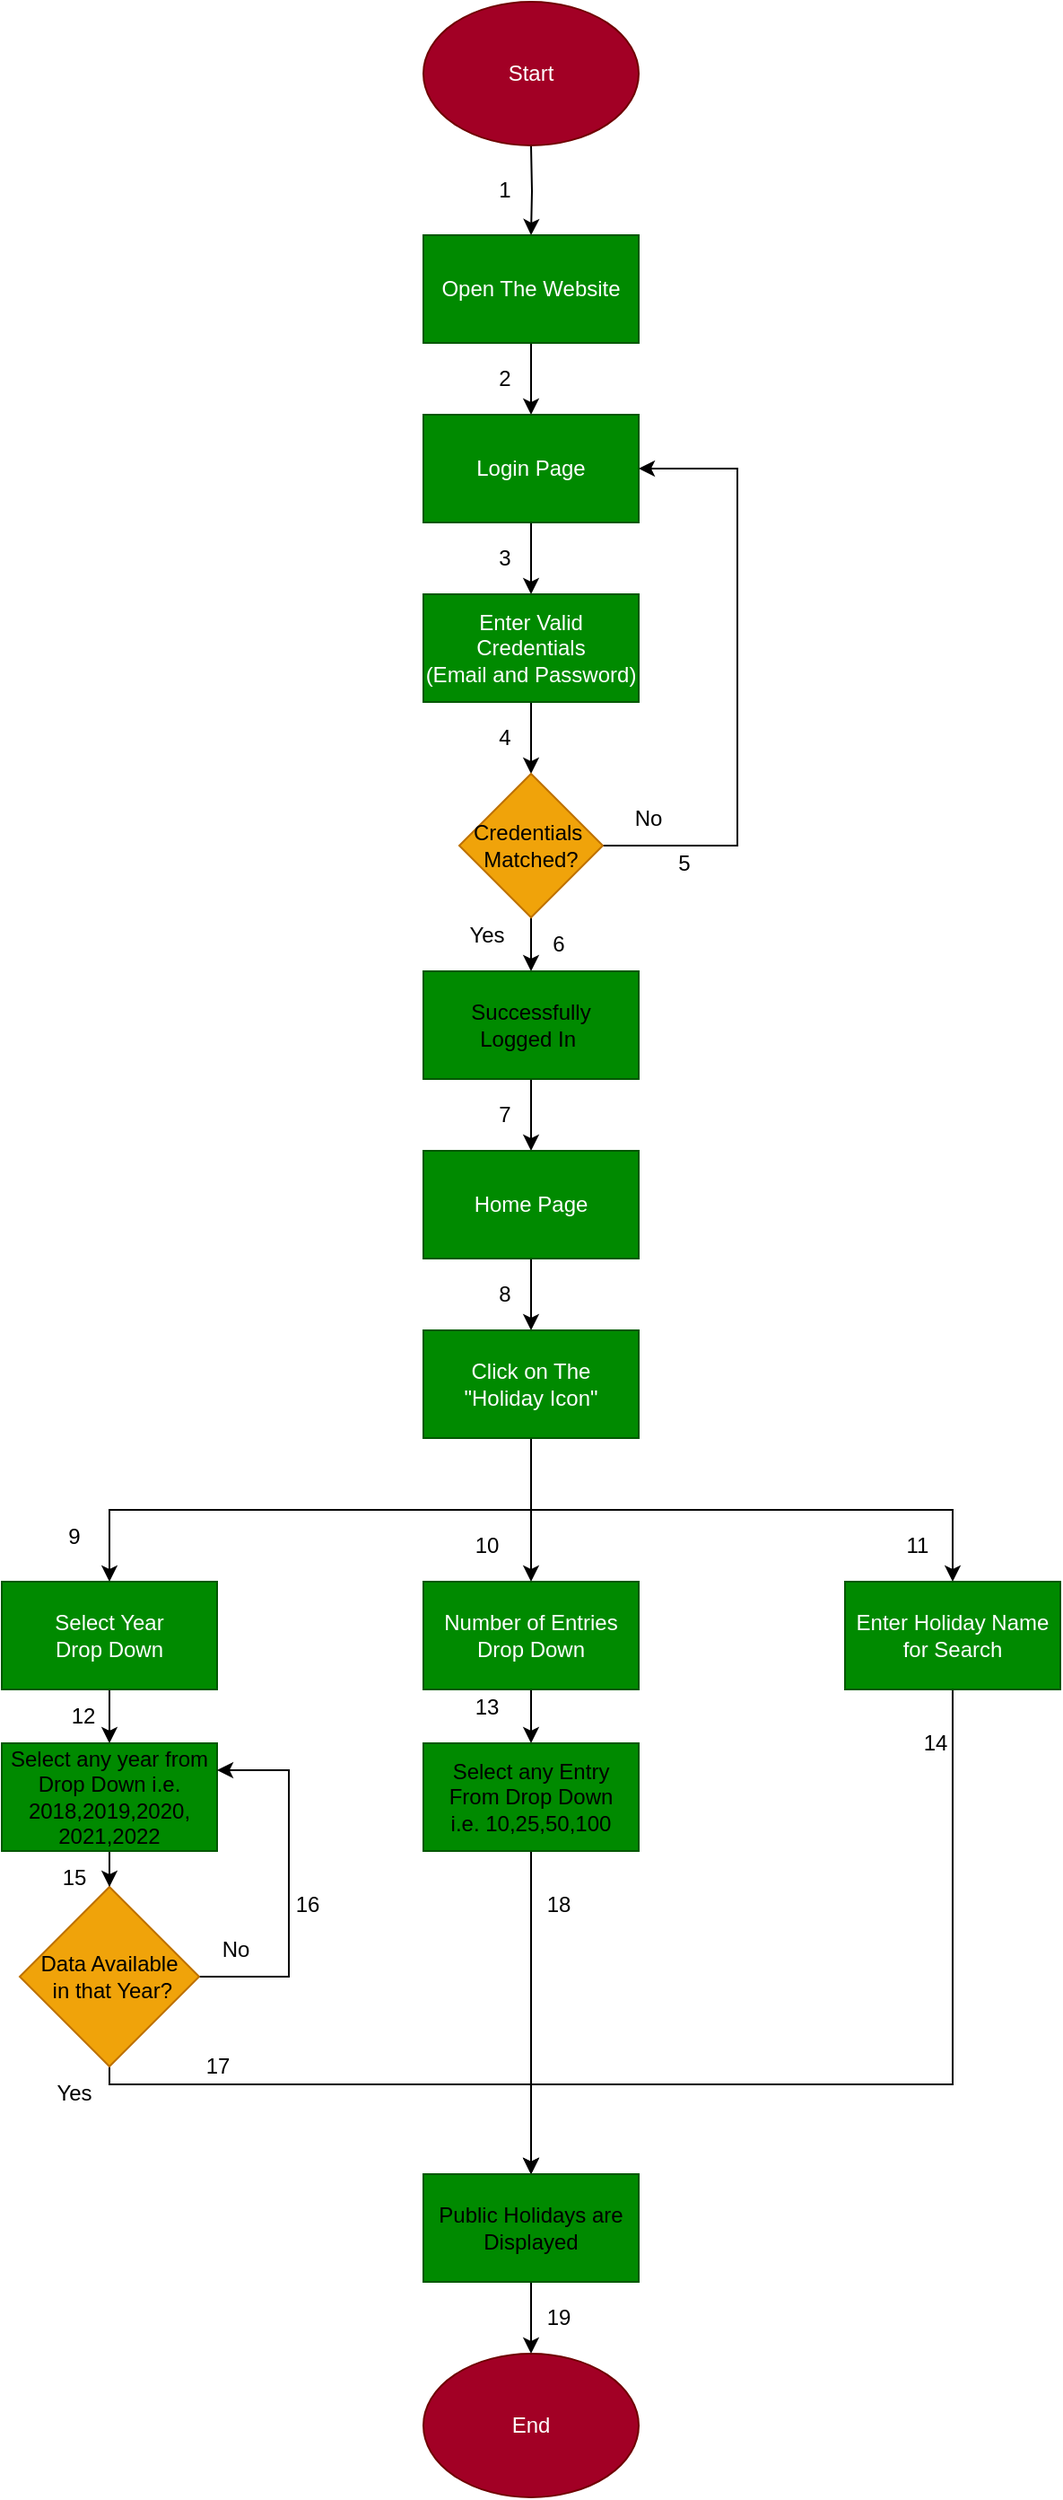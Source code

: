 <mxfile version="20.5.3" type="device"><diagram id="sEimGa0lkoKjGvdRfy_x" name="Page-1"><mxGraphModel dx="868" dy="425" grid="1" gridSize="10" guides="1" tooltips="1" connect="1" arrows="1" fold="1" page="1" pageScale="1" pageWidth="850" pageHeight="1100" math="0" shadow="0"><root><mxCell id="0"/><mxCell id="1" parent="0"/><mxCell id="3BYbdHXsJJ82bnI1KD7Z-2" value="" style="edgeStyle=orthogonalEdgeStyle;rounded=0;orthogonalLoop=1;jettySize=auto;html=1;" parent="1" target="3BYbdHXsJJ82bnI1KD7Z-4" edge="1"><mxGeometry relative="1" as="geometry"><mxPoint x="425" y="120" as="sourcePoint"/></mxGeometry></mxCell><mxCell id="3BYbdHXsJJ82bnI1KD7Z-3" value="" style="edgeStyle=orthogonalEdgeStyle;rounded=0;orthogonalLoop=1;jettySize=auto;html=1;" parent="1" source="3BYbdHXsJJ82bnI1KD7Z-4" target="3BYbdHXsJJ82bnI1KD7Z-6" edge="1"><mxGeometry relative="1" as="geometry"/></mxCell><mxCell id="3BYbdHXsJJ82bnI1KD7Z-4" value="Open The Website" style="rounded=0;whiteSpace=wrap;html=1;" parent="1" vertex="1"><mxGeometry x="365" y="170" width="120" height="60" as="geometry"/></mxCell><mxCell id="3BYbdHXsJJ82bnI1KD7Z-5" value="" style="edgeStyle=orthogonalEdgeStyle;rounded=0;orthogonalLoop=1;jettySize=auto;html=1;" parent="1" source="3BYbdHXsJJ82bnI1KD7Z-6" target="3BYbdHXsJJ82bnI1KD7Z-8" edge="1"><mxGeometry relative="1" as="geometry"/></mxCell><mxCell id="3BYbdHXsJJ82bnI1KD7Z-6" value="Login Page" style="rounded=0;whiteSpace=wrap;html=1;" parent="1" vertex="1"><mxGeometry x="365" y="270" width="120" height="60" as="geometry"/></mxCell><mxCell id="3BYbdHXsJJ82bnI1KD7Z-7" value="" style="edgeStyle=orthogonalEdgeStyle;rounded=0;orthogonalLoop=1;jettySize=auto;html=1;" parent="1" source="3BYbdHXsJJ82bnI1KD7Z-8" target="3BYbdHXsJJ82bnI1KD7Z-11" edge="1"><mxGeometry relative="1" as="geometry"/></mxCell><mxCell id="3BYbdHXsJJ82bnI1KD7Z-8" value="Enter Valid Credentials&lt;br&gt;(Email and Password)" style="rounded=0;whiteSpace=wrap;html=1;fillColor=#008a00;fontColor=#ffffff;strokeColor=#005700;" parent="1" vertex="1"><mxGeometry x="365" y="370" width="120" height="60" as="geometry"/></mxCell><mxCell id="3BYbdHXsJJ82bnI1KD7Z-9" style="edgeStyle=orthogonalEdgeStyle;rounded=0;orthogonalLoop=1;jettySize=auto;html=1;entryX=1;entryY=0.5;entryDx=0;entryDy=0;" parent="1" source="3BYbdHXsJJ82bnI1KD7Z-11" target="3BYbdHXsJJ82bnI1KD7Z-6" edge="1"><mxGeometry relative="1" as="geometry"><Array as="points"><mxPoint x="540" y="510"/><mxPoint x="540" y="300"/></Array></mxGeometry></mxCell><mxCell id="3BYbdHXsJJ82bnI1KD7Z-10" value="" style="edgeStyle=orthogonalEdgeStyle;rounded=0;orthogonalLoop=1;jettySize=auto;html=1;" parent="1" source="3BYbdHXsJJ82bnI1KD7Z-11" target="3BYbdHXsJJ82bnI1KD7Z-13" edge="1"><mxGeometry relative="1" as="geometry"/></mxCell><mxCell id="3BYbdHXsJJ82bnI1KD7Z-11" value="Credentials&amp;nbsp;&lt;br&gt;Matched?" style="rhombus;whiteSpace=wrap;html=1;fillColor=#f0a30a;fontColor=#000000;strokeColor=#BD7000;" parent="1" vertex="1"><mxGeometry x="385" y="470" width="80" height="80" as="geometry"/></mxCell><mxCell id="3BYbdHXsJJ82bnI1KD7Z-12" value="" style="edgeStyle=orthogonalEdgeStyle;rounded=0;orthogonalLoop=1;jettySize=auto;html=1;" parent="1" source="3BYbdHXsJJ82bnI1KD7Z-13" edge="1"><mxGeometry relative="1" as="geometry"><mxPoint x="425" y="680" as="targetPoint"/></mxGeometry></mxCell><mxCell id="3BYbdHXsJJ82bnI1KD7Z-13" value="Successfully &lt;br&gt;Logged In&amp;nbsp;" style="rounded=0;whiteSpace=wrap;html=1;" parent="1" vertex="1"><mxGeometry x="365" y="580" width="120" height="60" as="geometry"/></mxCell><mxCell id="3BYbdHXsJJ82bnI1KD7Z-14" value="Open The Website" style="rounded=0;whiteSpace=wrap;html=1;" parent="1" vertex="1"><mxGeometry x="365" y="170" width="120" height="60" as="geometry"/></mxCell><mxCell id="3BYbdHXsJJ82bnI1KD7Z-15" value="Login Page" style="rounded=0;whiteSpace=wrap;html=1;" parent="1" vertex="1"><mxGeometry x="365" y="270" width="120" height="60" as="geometry"/></mxCell><mxCell id="3BYbdHXsJJ82bnI1KD7Z-16" value="Open The Website" style="rounded=0;whiteSpace=wrap;html=1;fillColor=#008a00;fontColor=#ffffff;strokeColor=#005700;" parent="1" vertex="1"><mxGeometry x="365" y="170" width="120" height="60" as="geometry"/></mxCell><mxCell id="3BYbdHXsJJ82bnI1KD7Z-17" value="Login Page" style="rounded=0;whiteSpace=wrap;html=1;fillColor=#008a00;fontColor=#ffffff;strokeColor=#005700;" parent="1" vertex="1"><mxGeometry x="365" y="270" width="120" height="60" as="geometry"/></mxCell><mxCell id="3BYbdHXsJJ82bnI1KD7Z-18" value="Successfully &lt;br&gt;Logged In&amp;nbsp;" style="rounded=0;whiteSpace=wrap;html=1;" parent="1" vertex="1"><mxGeometry x="365" y="580" width="120" height="60" as="geometry"/></mxCell><mxCell id="3BYbdHXsJJ82bnI1KD7Z-19" value="Successfully &lt;br&gt;Logged In&amp;nbsp;" style="rounded=0;whiteSpace=wrap;html=1;" parent="1" vertex="1"><mxGeometry x="365" y="580" width="120" height="60" as="geometry"/></mxCell><mxCell id="3BYbdHXsJJ82bnI1KD7Z-20" value="Successfully &lt;br&gt;Logged In&amp;nbsp;" style="rounded=0;whiteSpace=wrap;html=1;fillColor=#008a00;strokeColor=#005700;" parent="1" vertex="1"><mxGeometry x="365" y="580" width="120" height="60" as="geometry"/></mxCell><mxCell id="3BYbdHXsJJ82bnI1KD7Z-21" value="No" style="text;html=1;align=center;verticalAlign=middle;resizable=0;points=[];autosize=1;strokeColor=none;fillColor=none;" parent="1" vertex="1"><mxGeometry x="470" y="480" width="40" height="30" as="geometry"/></mxCell><mxCell id="3BYbdHXsJJ82bnI1KD7Z-22" value="Yes" style="text;html=1;align=center;verticalAlign=middle;resizable=0;points=[];autosize=1;strokeColor=none;fillColor=none;" parent="1" vertex="1"><mxGeometry x="380" y="545" width="40" height="30" as="geometry"/></mxCell><mxCell id="3BYbdHXsJJ82bnI1KD7Z-23" value="Start" style="ellipse;whiteSpace=wrap;html=1;fillColor=#a20025;fontColor=#ffffff;strokeColor=#6F0000;" parent="1" vertex="1"><mxGeometry x="365" y="40" width="120" height="80" as="geometry"/></mxCell><mxCell id="3BYbdHXsJJ82bnI1KD7Z-55" value="" style="edgeStyle=orthogonalEdgeStyle;rounded=0;orthogonalLoop=1;jettySize=auto;html=1;" parent="1" source="3BYbdHXsJJ82bnI1KD7Z-24" target="3BYbdHXsJJ82bnI1KD7Z-25" edge="1"><mxGeometry relative="1" as="geometry"/></mxCell><mxCell id="3BYbdHXsJJ82bnI1KD7Z-24" value="Home Page" style="rounded=0;whiteSpace=wrap;html=1;fillColor=#008a00;fontColor=#ffffff;strokeColor=#005700;" parent="1" vertex="1"><mxGeometry x="365" y="680" width="120" height="60" as="geometry"/></mxCell><mxCell id="3BYbdHXsJJ82bnI1KD7Z-27" value="" style="edgeStyle=orthogonalEdgeStyle;rounded=0;orthogonalLoop=1;jettySize=auto;html=1;" parent="1" source="3BYbdHXsJJ82bnI1KD7Z-25" target="3BYbdHXsJJ82bnI1KD7Z-26" edge="1"><mxGeometry relative="1" as="geometry"/></mxCell><mxCell id="3BYbdHXsJJ82bnI1KD7Z-30" style="edgeStyle=orthogonalEdgeStyle;rounded=0;orthogonalLoop=1;jettySize=auto;html=1;exitX=0.5;exitY=1;exitDx=0;exitDy=0;" parent="1" source="3BYbdHXsJJ82bnI1KD7Z-25" target="3BYbdHXsJJ82bnI1KD7Z-29" edge="1"><mxGeometry relative="1" as="geometry"/></mxCell><mxCell id="3BYbdHXsJJ82bnI1KD7Z-31" style="edgeStyle=orthogonalEdgeStyle;rounded=0;orthogonalLoop=1;jettySize=auto;html=1;exitX=0.5;exitY=1;exitDx=0;exitDy=0;entryX=0.5;entryY=0;entryDx=0;entryDy=0;" parent="1" source="3BYbdHXsJJ82bnI1KD7Z-25" target="3BYbdHXsJJ82bnI1KD7Z-28" edge="1"><mxGeometry relative="1" as="geometry"/></mxCell><mxCell id="3BYbdHXsJJ82bnI1KD7Z-25" value="Click on The &lt;br&gt;&quot;Holiday Icon&quot;" style="rounded=0;whiteSpace=wrap;html=1;fillColor=#008a00;fontColor=#ffffff;strokeColor=#005700;" parent="1" vertex="1"><mxGeometry x="365" y="780" width="120" height="60" as="geometry"/></mxCell><mxCell id="3BYbdHXsJJ82bnI1KD7Z-33" value="" style="edgeStyle=orthogonalEdgeStyle;rounded=0;orthogonalLoop=1;jettySize=auto;html=1;" parent="1" source="3BYbdHXsJJ82bnI1KD7Z-26" target="3BYbdHXsJJ82bnI1KD7Z-32" edge="1"><mxGeometry relative="1" as="geometry"/></mxCell><mxCell id="3BYbdHXsJJ82bnI1KD7Z-26" value="Number of Entries Drop Down" style="whiteSpace=wrap;html=1;rounded=0;fillColor=#008a00;fontColor=#ffffff;strokeColor=#005700;" parent="1" vertex="1"><mxGeometry x="365" y="920" width="120" height="60" as="geometry"/></mxCell><mxCell id="3BYbdHXsJJ82bnI1KD7Z-52" style="edgeStyle=orthogonalEdgeStyle;rounded=0;orthogonalLoop=1;jettySize=auto;html=1;entryX=0.5;entryY=0;entryDx=0;entryDy=0;" parent="1" source="3BYbdHXsJJ82bnI1KD7Z-28" target="3BYbdHXsJJ82bnI1KD7Z-46" edge="1"><mxGeometry relative="1" as="geometry"><Array as="points"><mxPoint x="660" y="1200"/><mxPoint x="425" y="1200"/></Array></mxGeometry></mxCell><mxCell id="3BYbdHXsJJ82bnI1KD7Z-28" value="Enter Holiday Name for Search" style="rounded=0;whiteSpace=wrap;html=1;fillColor=#008a00;fontColor=#ffffff;strokeColor=#005700;" parent="1" vertex="1"><mxGeometry x="600" y="920" width="120" height="60" as="geometry"/></mxCell><mxCell id="3BYbdHXsJJ82bnI1KD7Z-35" value="" style="edgeStyle=orthogonalEdgeStyle;rounded=0;orthogonalLoop=1;jettySize=auto;html=1;" parent="1" source="3BYbdHXsJJ82bnI1KD7Z-29" target="3BYbdHXsJJ82bnI1KD7Z-34" edge="1"><mxGeometry relative="1" as="geometry"/></mxCell><mxCell id="3BYbdHXsJJ82bnI1KD7Z-29" value="Select Year &lt;br&gt;Drop Down" style="rounded=0;whiteSpace=wrap;html=1;fillColor=#008a00;fontColor=#ffffff;strokeColor=#005700;" parent="1" vertex="1"><mxGeometry x="130" y="920" width="120" height="60" as="geometry"/></mxCell><mxCell id="3BYbdHXsJJ82bnI1KD7Z-51" style="edgeStyle=orthogonalEdgeStyle;rounded=0;orthogonalLoop=1;jettySize=auto;html=1;exitX=0.5;exitY=1;exitDx=0;exitDy=0;entryX=0.5;entryY=0;entryDx=0;entryDy=0;" parent="1" source="3BYbdHXsJJ82bnI1KD7Z-32" target="3BYbdHXsJJ82bnI1KD7Z-46" edge="1"><mxGeometry relative="1" as="geometry"/></mxCell><mxCell id="3BYbdHXsJJ82bnI1KD7Z-32" value="Select any Entry From Drop Down&lt;br&gt;i.e. 10,25,50,100" style="whiteSpace=wrap;html=1;rounded=0;fillColor=#008a00;strokeColor=#005700;" parent="1" vertex="1"><mxGeometry x="365" y="1010" width="120" height="60" as="geometry"/></mxCell><mxCell id="3BYbdHXsJJ82bnI1KD7Z-43" value="" style="edgeStyle=orthogonalEdgeStyle;rounded=0;orthogonalLoop=1;jettySize=auto;html=1;" parent="1" source="3BYbdHXsJJ82bnI1KD7Z-34" target="3BYbdHXsJJ82bnI1KD7Z-42" edge="1"><mxGeometry relative="1" as="geometry"/></mxCell><mxCell id="3BYbdHXsJJ82bnI1KD7Z-34" value="Select any year from Drop Down i.e. 2018,2019,2020,&lt;br&gt;2021,2022" style="whiteSpace=wrap;html=1;rounded=0;fillColor=#008a00;strokeColor=#005700;" parent="1" vertex="1"><mxGeometry x="130" y="1010" width="120" height="60" as="geometry"/></mxCell><mxCell id="3BYbdHXsJJ82bnI1KD7Z-47" value="" style="edgeStyle=orthogonalEdgeStyle;rounded=0;orthogonalLoop=1;jettySize=auto;html=1;" parent="1" source="3BYbdHXsJJ82bnI1KD7Z-42" target="3BYbdHXsJJ82bnI1KD7Z-46" edge="1"><mxGeometry relative="1" as="geometry"><Array as="points"><mxPoint x="190" y="1200"/><mxPoint x="425" y="1200"/></Array></mxGeometry></mxCell><mxCell id="3BYbdHXsJJ82bnI1KD7Z-48" style="edgeStyle=orthogonalEdgeStyle;rounded=0;orthogonalLoop=1;jettySize=auto;html=1;exitX=1;exitY=0.5;exitDx=0;exitDy=0;entryX=1;entryY=0.25;entryDx=0;entryDy=0;" parent="1" source="3BYbdHXsJJ82bnI1KD7Z-42" target="3BYbdHXsJJ82bnI1KD7Z-34" edge="1"><mxGeometry relative="1" as="geometry"><Array as="points"><mxPoint x="290" y="1140"/><mxPoint x="290" y="1025"/></Array></mxGeometry></mxCell><mxCell id="3BYbdHXsJJ82bnI1KD7Z-42" value="Data Available&lt;br&gt;&amp;nbsp;in that Year?" style="rhombus;whiteSpace=wrap;html=1;fillColor=#f0a30a;fontColor=#000000;strokeColor=#BD7000;" parent="1" vertex="1"><mxGeometry x="140" y="1090" width="100" height="100" as="geometry"/></mxCell><mxCell id="3BYbdHXsJJ82bnI1KD7Z-54" value="" style="edgeStyle=orthogonalEdgeStyle;rounded=0;orthogonalLoop=1;jettySize=auto;html=1;" parent="1" source="3BYbdHXsJJ82bnI1KD7Z-46" target="3BYbdHXsJJ82bnI1KD7Z-53" edge="1"><mxGeometry relative="1" as="geometry"/></mxCell><mxCell id="3BYbdHXsJJ82bnI1KD7Z-46" value="Public Holidays are Displayed" style="whiteSpace=wrap;html=1;fillColor=#008a00;strokeColor=#005700;" parent="1" vertex="1"><mxGeometry x="365" y="1250" width="120" height="60" as="geometry"/></mxCell><mxCell id="3BYbdHXsJJ82bnI1KD7Z-49" value="No" style="text;html=1;align=center;verticalAlign=middle;resizable=0;points=[];autosize=1;strokeColor=none;fillColor=none;" parent="1" vertex="1"><mxGeometry x="240" y="1110" width="40" height="30" as="geometry"/></mxCell><mxCell id="3BYbdHXsJJ82bnI1KD7Z-50" value="Yes" style="text;html=1;align=center;verticalAlign=middle;resizable=0;points=[];autosize=1;strokeColor=none;fillColor=none;" parent="1" vertex="1"><mxGeometry x="150" y="1190" width="40" height="30" as="geometry"/></mxCell><mxCell id="3BYbdHXsJJ82bnI1KD7Z-53" value="End" style="ellipse;whiteSpace=wrap;html=1;fillColor=#a20025;fontColor=#ffffff;strokeColor=#6F0000;" parent="1" vertex="1"><mxGeometry x="365" y="1350" width="120" height="80" as="geometry"/></mxCell><mxCell id="3P8VYDaLD3-Cb2FTGGoa-1" value="1" style="text;html=1;align=center;verticalAlign=middle;resizable=0;points=[];autosize=1;strokeColor=none;fillColor=none;" vertex="1" parent="1"><mxGeometry x="395" y="130" width="30" height="30" as="geometry"/></mxCell><mxCell id="3P8VYDaLD3-Cb2FTGGoa-2" value="2" style="text;html=1;align=center;verticalAlign=middle;resizable=0;points=[];autosize=1;strokeColor=none;fillColor=none;" vertex="1" parent="1"><mxGeometry x="395" y="235" width="30" height="30" as="geometry"/></mxCell><mxCell id="3P8VYDaLD3-Cb2FTGGoa-3" value="3" style="text;html=1;align=center;verticalAlign=middle;resizable=0;points=[];autosize=1;strokeColor=none;fillColor=none;" vertex="1" parent="1"><mxGeometry x="395" y="335" width="30" height="30" as="geometry"/></mxCell><mxCell id="3P8VYDaLD3-Cb2FTGGoa-4" value="4" style="text;html=1;align=center;verticalAlign=middle;resizable=0;points=[];autosize=1;strokeColor=none;fillColor=none;" vertex="1" parent="1"><mxGeometry x="395" y="435" width="30" height="30" as="geometry"/></mxCell><mxCell id="3P8VYDaLD3-Cb2FTGGoa-5" value="5" style="text;html=1;align=center;verticalAlign=middle;resizable=0;points=[];autosize=1;strokeColor=none;fillColor=none;" vertex="1" parent="1"><mxGeometry x="495" y="505" width="30" height="30" as="geometry"/></mxCell><mxCell id="3P8VYDaLD3-Cb2FTGGoa-6" value="6" style="text;html=1;align=center;verticalAlign=middle;resizable=0;points=[];autosize=1;strokeColor=none;fillColor=none;" vertex="1" parent="1"><mxGeometry x="425" y="550" width="30" height="30" as="geometry"/></mxCell><mxCell id="3P8VYDaLD3-Cb2FTGGoa-7" value="7" style="text;html=1;align=center;verticalAlign=middle;resizable=0;points=[];autosize=1;strokeColor=none;fillColor=none;" vertex="1" parent="1"><mxGeometry x="395" y="645" width="30" height="30" as="geometry"/></mxCell><mxCell id="3P8VYDaLD3-Cb2FTGGoa-8" value="8" style="text;html=1;align=center;verticalAlign=middle;resizable=0;points=[];autosize=1;strokeColor=none;fillColor=none;" vertex="1" parent="1"><mxGeometry x="395" y="745" width="30" height="30" as="geometry"/></mxCell><mxCell id="3P8VYDaLD3-Cb2FTGGoa-9" value="9" style="text;html=1;align=center;verticalAlign=middle;resizable=0;points=[];autosize=1;strokeColor=none;fillColor=none;" vertex="1" parent="1"><mxGeometry x="155" y="880" width="30" height="30" as="geometry"/></mxCell><mxCell id="3P8VYDaLD3-Cb2FTGGoa-10" value="10" style="text;html=1;align=center;verticalAlign=middle;resizable=0;points=[];autosize=1;strokeColor=none;fillColor=none;" vertex="1" parent="1"><mxGeometry x="380" y="885" width="40" height="30" as="geometry"/></mxCell><mxCell id="3P8VYDaLD3-Cb2FTGGoa-11" value="11" style="text;html=1;align=center;verticalAlign=middle;resizable=0;points=[];autosize=1;strokeColor=none;fillColor=none;" vertex="1" parent="1"><mxGeometry x="620" y="885" width="40" height="30" as="geometry"/></mxCell><mxCell id="3P8VYDaLD3-Cb2FTGGoa-12" value="12" style="text;html=1;align=center;verticalAlign=middle;resizable=0;points=[];autosize=1;strokeColor=none;fillColor=none;" vertex="1" parent="1"><mxGeometry x="155" y="980" width="40" height="30" as="geometry"/></mxCell><mxCell id="3P8VYDaLD3-Cb2FTGGoa-13" value="13" style="text;html=1;align=center;verticalAlign=middle;resizable=0;points=[];autosize=1;strokeColor=none;fillColor=none;" vertex="1" parent="1"><mxGeometry x="380" y="975" width="40" height="30" as="geometry"/></mxCell><mxCell id="3P8VYDaLD3-Cb2FTGGoa-14" value="14" style="text;html=1;align=center;verticalAlign=middle;resizable=0;points=[];autosize=1;strokeColor=none;fillColor=none;" vertex="1" parent="1"><mxGeometry x="630" y="995" width="40" height="30" as="geometry"/></mxCell><mxCell id="3P8VYDaLD3-Cb2FTGGoa-15" value="15" style="text;html=1;align=center;verticalAlign=middle;resizable=0;points=[];autosize=1;strokeColor=none;fillColor=none;" vertex="1" parent="1"><mxGeometry x="150" y="1070" width="40" height="30" as="geometry"/></mxCell><mxCell id="3P8VYDaLD3-Cb2FTGGoa-16" value="16" style="text;html=1;align=center;verticalAlign=middle;resizable=0;points=[];autosize=1;strokeColor=none;fillColor=none;" vertex="1" parent="1"><mxGeometry x="280" y="1085" width="40" height="30" as="geometry"/></mxCell><mxCell id="3P8VYDaLD3-Cb2FTGGoa-17" value="17" style="text;html=1;align=center;verticalAlign=middle;resizable=0;points=[];autosize=1;strokeColor=none;fillColor=none;" vertex="1" parent="1"><mxGeometry x="230" y="1175" width="40" height="30" as="geometry"/></mxCell><mxCell id="3P8VYDaLD3-Cb2FTGGoa-18" value="18" style="text;html=1;align=center;verticalAlign=middle;resizable=0;points=[];autosize=1;strokeColor=none;fillColor=none;" vertex="1" parent="1"><mxGeometry x="420" y="1085" width="40" height="30" as="geometry"/></mxCell><mxCell id="3P8VYDaLD3-Cb2FTGGoa-19" value="19" style="text;html=1;align=center;verticalAlign=middle;resizable=0;points=[];autosize=1;strokeColor=none;fillColor=none;" vertex="1" parent="1"><mxGeometry x="420" y="1315" width="40" height="30" as="geometry"/></mxCell></root></mxGraphModel></diagram></mxfile>